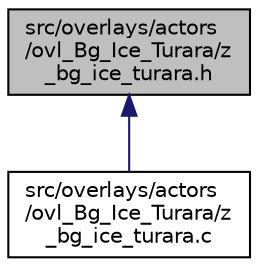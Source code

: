 digraph "src/overlays/actors/ovl_Bg_Ice_Turara/z_bg_ice_turara.h"
{
 // LATEX_PDF_SIZE
  edge [fontname="Helvetica",fontsize="10",labelfontname="Helvetica",labelfontsize="10"];
  node [fontname="Helvetica",fontsize="10",shape=record];
  Node1 [label="src/overlays/actors\l/ovl_Bg_Ice_Turara/z\l_bg_ice_turara.h",height=0.2,width=0.4,color="black", fillcolor="grey75", style="filled", fontcolor="black",tooltip=" "];
  Node1 -> Node2 [dir="back",color="midnightblue",fontsize="10",style="solid",fontname="Helvetica"];
  Node2 [label="src/overlays/actors\l/ovl_Bg_Ice_Turara/z\l_bg_ice_turara.c",height=0.2,width=0.4,color="black", fillcolor="white", style="filled",URL="$dc/dd6/z__bg__ice__turara_8c.html",tooltip=" "];
}
